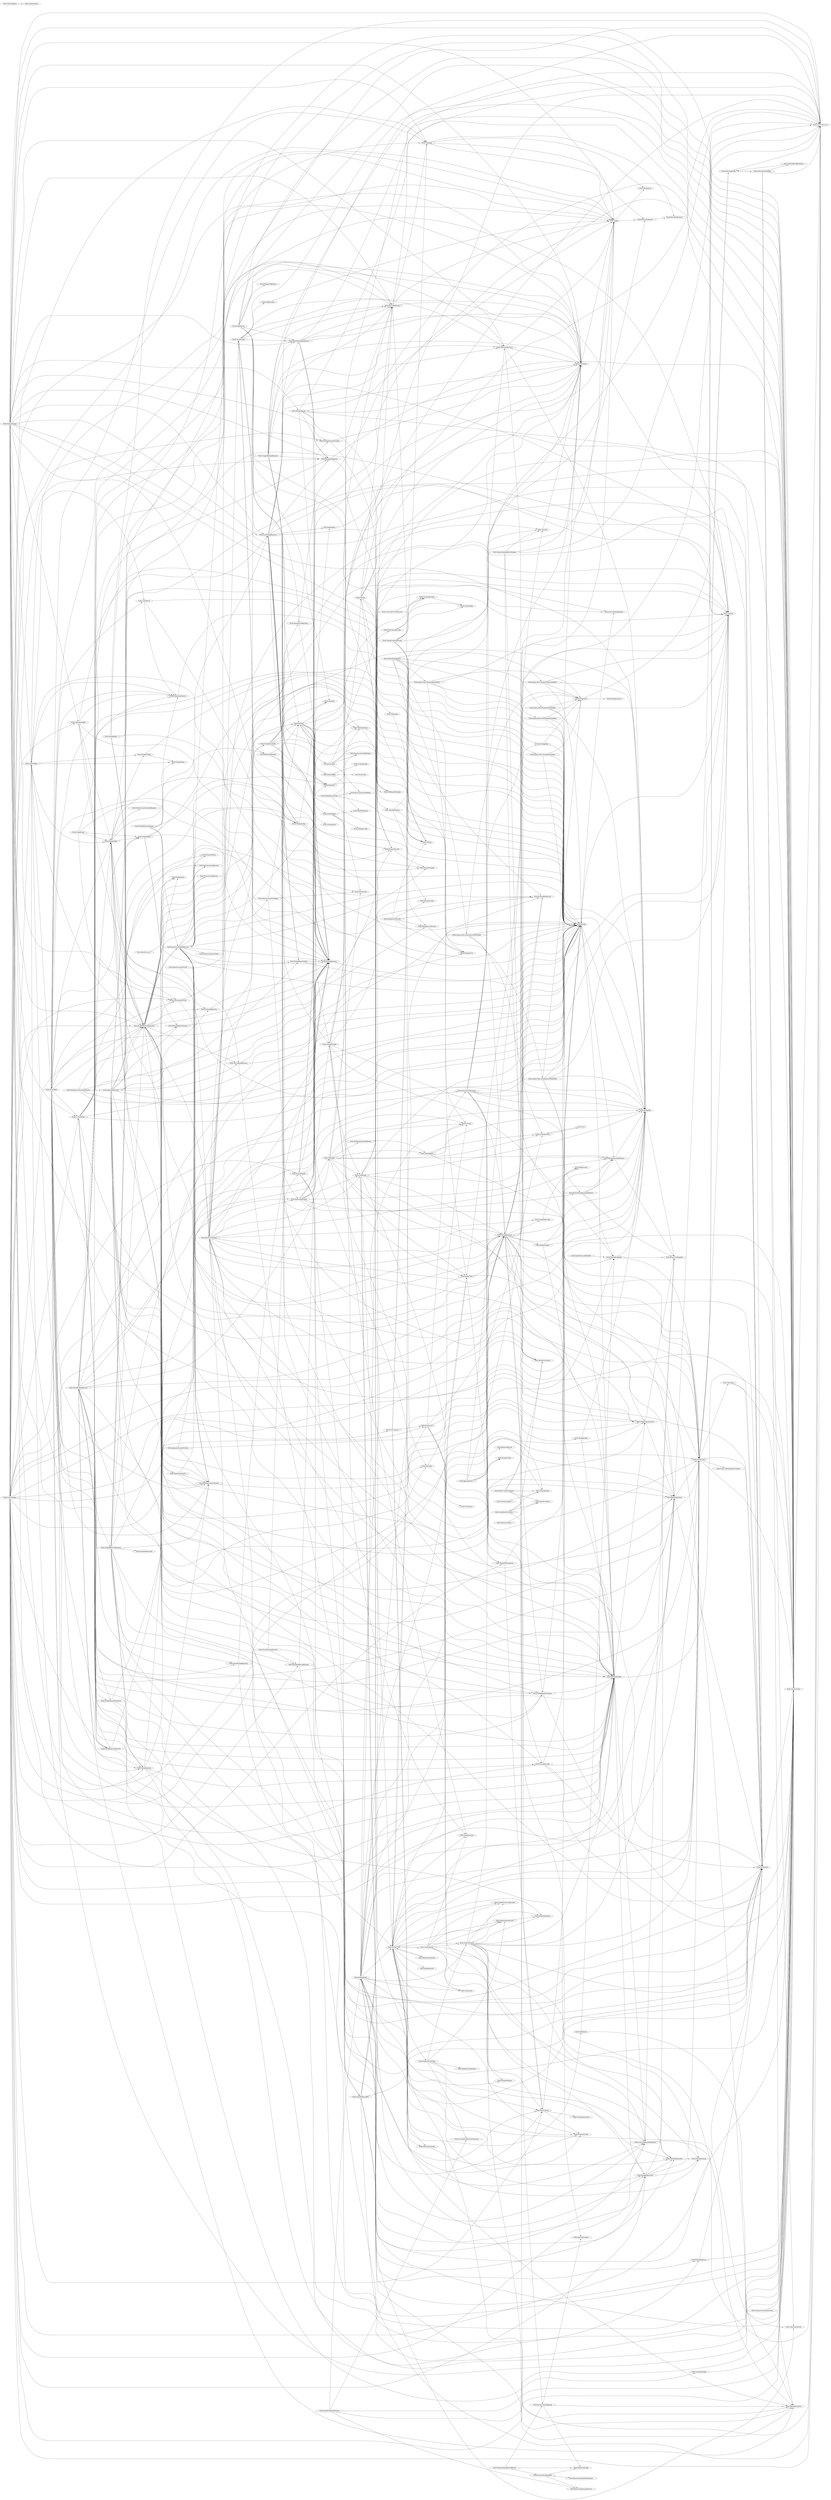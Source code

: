 digraph G {
    page="40,60"; 
    ratio=auto;
    rankdir=LR;
    fontsize=10;
   "NuGet.AggregateConstraintProvider" -> { rank=none; "NuGet.EnumerableExtensions"; "NuGet.IPackageConstraintProvider"; "NuGet.IVersionSpec" }
   "NuGet.AggregateQuery`1" -> { rank=none; "NuGet.EnumerableExtensions"; "NuGet.ExceptionUtility"; "NuGet.ExpressionRewriter"; "NuGet.ILogger"; "NuGet.QueryableUtility" }
   "NuGet.AggregateRepository" -> { rank=none; "NuGet.DisposableAction"; "NuGet.ExceptionUtility"; "NuGet.ICloneableRepository"; "NuGet.IDependencyResolver"; "NuGet.ILogger"; "NuGet.IOperationAwareRepository"; "NuGet.IPackage"; "NuGet.IPackageConstraintProvider"; "NuGet.IPackageLookup"; "NuGet.IPackageMetadata"; "NuGet.IPackageRepository"; "NuGet.IPackageRepositoryFactory"; "NuGet.IServiceBasedRepository"; "NuGet.IVersionSpec"; "NuGet.NullLogger"; "NuGet.PackageDependency"; "NuGet.PackageEqualityComparer"; "NuGet.PackageRepositoryBase"; "NuGet.PackageRepositoryExtensions"; "NuGet.SemanticVersion" }
   "NuGet.Analysis.Rules.InitScriptNotUnderToolsRule" -> { rank=none; "NuGet.IPackage"; "NuGet.IPackageFile"; "NuGet.PackageExtensions"; "NuGet.PackageIssue" }
   "NuGet.Analysis.Rules.InvalidFrameworkFolderRule" -> { rank=none; "NuGet.Constants"; "NuGet.IPackage"; "NuGet.IPackageFile"; "NuGet.IPackageMetadata"; "NuGet.PackageIssue"; "NuGet.VersionUtility" }
   "NuGet.Analysis.Rules.MisplacedAssemblyRule" -> { rank=none; "NuGet.Constants"; "NuGet.IPackage"; "NuGet.IPackageFile"; "NuGet.PackageIssue"; "NuGet.PackageUtility" }
   "NuGet.Analysis.Rules.MisplacedScriptFileRule" -> { rank=none; "NuGet.Constants"; "NuGet.IPackage"; "NuGet.IPackageFile"; "NuGet.PackageIssue" }
   "NuGet.Analysis.Rules.MisplacedTransformFileRule" -> { rank=none; "NuGet.Constants"; "NuGet.IPackage"; "NuGet.IPackageFile"; "NuGet.PackageIssue" }
   "NuGet.Analysis.Rules.MissingSummaryRule" -> { rank=none; "NuGet.IPackage"; "NuGet.IPackageMetadata"; "NuGet.PackageIssue" }
   "NuGet.Analysis.Rules.WinRTNameIsObsoleteRule" -> { rank=none; "NuGet.IPackage"; "NuGet.IPackageFile"; "NuGet.PackageIssue" }
   "NuGet.AssemblyMetadata" -> { rank=none; "NuGet.SemanticVersion" }
   "NuGet.AssemblyMetadataExtractor" -> { rank=none; "NuGet.AssemblyMetadata"; "NuGet.CustomAttributeProviderExtensions"; "NuGet.PackageBuilder"; "NuGet.Runtime.AppDomainExtensions"; "NuGet.SemanticVersion" }
   "NuGet.ConflictResult" -> { rank=none; "NuGet.IDependentsResolver"; "NuGet.IPackage"; "NuGet.IPackageRepository" }
   "NuGet.Constants" -> { rank=none; "NuGet.IPackage" }
   "NuGet.Crc32" -> { rank=none; "NuGet.StreamExtensions" }
   "NuGet.CredentialProviderExtensions" -> { rank=none; "NuGet.ICredentialProvider" }
   "NuGet.CredentialResult" -> { rank=none; "NuGet.CredentialState" }
   "NuGet.CryptoHashProvider" -> { rank=none; "NuGet.IHashProvider" }
   "NuGet.DataServiceContextWrapper" -> { rank=none; "NuGet.HttpClient"; "NuGet.IDataServiceContext"; "NuGet.MemoryCache" }
   "NuGet.DataServicePackage" -> { rank=none; "NuGet.CryptoHashProvider"; "NuGet.FrameworkAssemblyReference"; "NuGet.IDataServiceContext"; "NuGet.IHashProvider"; "NuGet.IPackage"; "NuGet.IPackageAssemblyReference"; "NuGet.IPackageCacheRepository"; "NuGet.IPackageFile"; "NuGet.IPackageMetadata"; "NuGet.IServerPackageMetadata"; "NuGet.IVersionSpec"; "NuGet.MachineCache"; "NuGet.OptimizedZipPackage"; "NuGet.PackageDependency"; "NuGet.PackageDependencySet"; "NuGet.PackageDownloader"; "NuGet.PackageExtensions"; "NuGet.PackageReferenceSet"; "NuGet.PackageRepositoryExtensions"; "NuGet.SemanticVersion"; "NuGet.VersionUtility"; "NuGet.ZipPackage" }
   "NuGet.DataServicePackageRepository" -> { rank=none; "NuGet.DataServiceContextWrapper"; "NuGet.DataServicePackage"; "NuGet.DisposableAction"; "NuGet.HttpClient"; "NuGet.ICloneableRepository"; "NuGet.ICultureAwareRepository"; "NuGet.IDataServiceContext"; "NuGet.IHttpClient"; "NuGet.IHttpClientEvents"; "NuGet.IOperationAwareRepository"; "NuGet.IPackage"; "NuGet.IPackageMetadata"; "NuGet.IPackageRepository"; "NuGet.IProgressProvider"; "NuGet.IServiceBasedRepository"; "NuGet.IVersionSpec"; "NuGet.PackageDownloader"; "NuGet.PackageExtensions"; "NuGet.PackageRepositoryBase"; "NuGet.PackageRepositoryExtensions"; "NuGet.ProgressEventArgs"; "NuGet.RepositoryOperationNames"; "NuGet.VersionUtility"; "NuGet.WebRequestEventArgs" }
   "NuGet.DataServiceQueryWrapper`1" -> { rank=none; "NuGet.IDataServiceContext"; "NuGet.IDataServiceQuery"; "NuGet.QueryableUtility"; "NuGet.XElementExtensions"; "NuGet.XmlUtility" }
   "NuGet.DefaultConstraintProvider" -> { rank=none; "NuGet.IPackageConstraintProvider"; "NuGet.IVersionSpec" }
   "NuGet.DefaultPackagePathResolver" -> { rank=none; "NuGet.Constants"; "NuGet.IFileSystem"; "NuGet.IPackage"; "NuGet.IPackageMetadata"; "NuGet.IPackagePathResolver"; "NuGet.PhysicalFileSystem"; "NuGet.SemanticVersion" }
   "NuGet.DefaultPackageRuleSet" -> { rank=none; "NuGet.Analysis.Rules.InitScriptNotUnderToolsRule"; "NuGet.Analysis.Rules.InvalidFrameworkFolderRule"; "NuGet.Analysis.Rules.MisplacedAssemblyRule"; "NuGet.Analysis.Rules.MisplacedScriptFileRule"; "NuGet.Analysis.Rules.MisplacedTransformFileRule"; "NuGet.Analysis.Rules.MissingSummaryRule"; "NuGet.Analysis.Rules.WinRTNameIsObsoleteRule"; "NuGet.IPackageRule" }
   "NuGet.DependentsWalker" -> { rank=none; "NuGet.IDependentsResolver"; "NuGet.IPackage"; "NuGet.IPackageRepository"; "NuGet.PackageEqualityComparer"; "NuGet.PackageRepositoryExtensions"; "NuGet.PackageWalker" }
   "NuGet.EmptyFrameworkFolderFile" -> { rank=none; "NuGet.PhysicalPackageFile" }
   "NuGet.ExpressionRewriter" -> { rank=none; "NuGet.QueryableUtility" }
   "NuGet.FileSystemExtensions" -> { rank=none; "NuGet.IFileSystem"; "NuGet.ILogger"; "NuGet.IPackageFile"; "NuGet.StreamExtensions" }
   "NuGet.FrameworkAssemblyReference" -> { rank=none; "NuGet.CommonResources"; "NuGet.IFrameworkTargetable" }
   "NuGet.HttpClient" -> { rank=none; "NuGet.CredentialStore"; "NuGet.HttpUtility"; "NuGet.ICredentialProvider"; "NuGet.IHttpClient"; "NuGet.IHttpClientEvents"; "NuGet.IProgressProvider"; "NuGet.NullCredentialProvider"; "NuGet.ProgressEventArgs"; "NuGet.ProxyCache"; "NuGet.RequestHelper"; "NuGet.STSAuthHelper"; "NuGet.WebRequestEventArgs" }
   "NuGet.IBatchProcessor`1" -> { rank=none; "NuGet.PackageAction" }
   "NuGet.ICloneableRepository" -> { rank=none; "NuGet.IPackageRepository" }
   "NuGet.ICredentialProvider" -> { rank=none; "NuGet.CredentialType" }
   "NuGet.IDataServiceQuery`1" -> { rank=none; "NuGet.IDataServiceQuery" }
   "NuGet.IDependencyResolver" -> { rank=none; "NuGet.IPackage"; "NuGet.IPackageConstraintProvider"; "NuGet.PackageDependency" }
   "NuGet.IDependentsResolver" -> { rank=none; "NuGet.IPackage" }
   "NuGet.IFileConflictResolver" -> { rank=none; "NuGet.FileConflictResolution" }
   "NuGet.IFileSystem" -> { rank=none; "NuGet.ILogger" }
   "NuGet.IHttpClient" -> { rank=none; "NuGet.IHttpClientEvents"; "NuGet.IProgressProvider" }
   "NuGet.IHttpClientEvents" -> { rank=none; "NuGet.IProgressProvider"; "NuGet.WebRequestEventArgs" }
   "NuGet.ILogger" -> { rank=none; "NuGet.IFileConflictResolver"; "NuGet.MessageLevel" }
   "NuGet.IPackage" -> { rank=none; "NuGet.IPackageAssemblyReference"; "NuGet.IPackageFile"; "NuGet.IPackageMetadata"; "NuGet.IServerPackageMetadata" }
   "NuGet.IPackageAssemblyReference" -> { rank=none; "NuGet.IFrameworkTargetable"; "NuGet.IPackageFile" }
   "NuGet.IPackageBuilder" -> { rank=none; "NuGet.IPackageFile"; "NuGet.IPackageMetadata" }
   "NuGet.IPackageCacheRepository" -> { rank=none; "NuGet.IPackageRepository"; "NuGet.SemanticVersion" }
   "NuGet.IPackageConstraintProvider" -> { rank=none; "NuGet.IVersionSpec" }
   "NuGet.IPackageFile" -> { rank=none; "NuGet.IFrameworkTargetable" }
   "NuGet.IPackageFileTransformer" -> { rank=none; "NuGet.IPackageFile"; "NuGet.IProjectSystem" }
   "NuGet.IPackageLookup" -> { rank=none; "NuGet.IPackage"; "NuGet.IPackageRepository"; "NuGet.SemanticVersion" }
   "NuGet.IPackageManager" -> { rank=none; "NuGet.IFileSystem"; "NuGet.ILogger"; "NuGet.IPackage"; "NuGet.IPackagePathResolver"; "NuGet.IPackageRepository"; "NuGet.IVersionSpec"; "NuGet.PackageOperationEventArgs"; "NuGet.SemanticVersion" }
   "NuGet.IPackageMetadata" -> { rank=none; "NuGet.FrameworkAssemblyReference"; "NuGet.PackageDependencySet"; "NuGet.PackageReferenceSet"; "NuGet.SemanticVersion" }
   "NuGet.IPackageOperationResolver" -> { rank=none; "NuGet.IPackage"; "NuGet.PackageOperation" }
   "NuGet.IPackagePathResolver" -> { rank=none; "NuGet.IPackage"; "NuGet.SemanticVersion" }
   "NuGet.IPackageReferenceRepository" -> { rank=none; "NuGet.IPackageRepository"; "NuGet.SemanticVersion" }
   "NuGet.IPackageRepository" -> { rank=none; "NuGet.IPackage" }
   "NuGet.IPackageRepositoryFactory" -> { rank=none; "NuGet.IPackageRepository" }
   "NuGet.IPackageRule" -> { rank=none; "NuGet.IPackage"; "NuGet.PackageIssue" }
   "NuGet.IPackageSourceProvider" -> { rank=none; "NuGet.PackageSource" }
   "NuGet.IProgressProvider" -> { rank=none; "NuGet.ProgressEventArgs" }
   "NuGet.IProjectManager" -> { rank=none; "NuGet.ILogger"; "NuGet.IPackage"; "NuGet.IPackageRepository"; "NuGet.IProjectSystem"; "NuGet.IVersionSpec"; "NuGet.PackageOperationEventArgs"; "NuGet.SemanticVersion" }
   "NuGet.IProjectSystem" -> { rank=none; "NuGet.IFileSystem"; "NuGet.IPropertyProvider"; "NuGet.ProjectImportLocation" }
   "NuGet.IServiceBasedRepository" -> { rank=none; "NuGet.IPackage"; "NuGet.IPackageRepository"; "NuGet.IVersionSpec" }
   "NuGet.ISharedPackageRepository" -> { rank=none; "NuGet.IPackageRepository"; "NuGet.SemanticVersion" }
   "NuGet.IVersionSpec" -> { rank=none; "NuGet.SemanticVersion" }
   "NuGet.InstallWalker" -> { rank=none; "NuGet.ConflictResult"; "NuGet.IDependentsResolver"; "NuGet.ILogger"; "NuGet.IPackage"; "NuGet.IPackageConstraintProvider"; "NuGet.IPackageMetadata"; "NuGet.IPackageOperationResolver"; "NuGet.IPackageRepository"; "NuGet.NullConstraintProvider"; "NuGet.NullLogger"; "NuGet.PackageAction"; "NuGet.PackageDependency"; "NuGet.PackageEqualityComparer"; "NuGet.PackageExtensions"; "NuGet.PackageMarker"; "NuGet.PackageOperation"; "NuGet.PackageOperationExtensions"; "NuGet.PackageRepositoryExtensions"; "NuGet.PackageWalker"; "NuGet.SemanticVersion"; "NuGet.UninstallWalker"; "NuGet.VersionExtensions"; "NuGet.VersionUtility" }
   "NuGet.LocalPackage" -> { rank=none; "NuGet.Constants"; "NuGet.FrameworkAssemblyReference"; "NuGet.IPackage"; "NuGet.IPackageAssemblyReference"; "NuGet.IPackageFile"; "NuGet.IPackageMetadata"; "NuGet.IServerPackageMetadata"; "NuGet.Manifest"; "NuGet.PackageDependencySet"; "NuGet.PackageExtensions"; "NuGet.PackageReferenceSet"; "NuGet.SemanticVersion" }
   "NuGet.LocalPackageRepository" -> { rank=none; "NuGet.CommonResources"; "NuGet.Constants"; "NuGet.DefaultPackagePathResolver"; "NuGet.FileSystemExtensions"; "NuGet.IFileSystem"; "NuGet.IPackage"; "NuGet.IPackageLookup"; "NuGet.IPackageMetadata"; "NuGet.IPackagePathResolver"; "NuGet.IPackageRepository"; "NuGet.LocalPackage"; "NuGet.OptimizedZipPackage"; "NuGet.PackageName"; "NuGet.PackageRepositoryBase"; "NuGet.PhysicalFileSystem"; "NuGet.SemanticVersion"; "NuGet.UnzippedPackage" }
   "NuGet.MachineCache" -> { rank=none; "NuGet.DefaultPackagePathResolver"; "NuGet.FileSystemExtensions"; "NuGet.IFileSystem"; "NuGet.IPackage"; "NuGet.IPackageCacheRepository"; "NuGet.IPackageRepository"; "NuGet.LocalPackageRepository"; "NuGet.NullFileSystem"; "NuGet.PhysicalFileSystem"; "NuGet.SemanticVersion" }
   "NuGet.Manifest" -> { rank=none; "NuGet.EnumerableExtensions"; "NuGet.FrameworkAssemblyReference"; "NuGet.IPackageMetadata"; "NuGet.IPropertyProvider"; "NuGet.IVersionSpec"; "NuGet.ManifestDependency"; "NuGet.ManifestDependencySet"; "NuGet.ManifestFile"; "NuGet.ManifestFrameworkAssembly"; "NuGet.ManifestMetadata"; "NuGet.ManifestReader"; "NuGet.ManifestReference"; "NuGet.ManifestReferenceSet"; "NuGet.ManifestSchemaUtility"; "NuGet.ManifestVersionUtility"; "NuGet.NullPropertyProvider"; "NuGet.ObjectExtensions"; "NuGet.PackageDependency"; "NuGet.PackageDependencySet"; "NuGet.PackageReferenceSet"; "NuGet.Preprocessor"; "NuGet.SemanticVersion"; "NuGet.StringExtensions"; "NuGet.VersionUtility" }
   "NuGet.ManifestDependencySet" -> { rank=none; "NuGet.ManifestDependency" }
   "NuGet.ManifestMetadata" -> { rank=none; "NuGet.FrameworkAssemblyReference"; "NuGet.IPackageMetadata"; "NuGet.ManifestDependency"; "NuGet.ManifestDependencySet"; "NuGet.ManifestFrameworkAssembly"; "NuGet.ManifestReference"; "NuGet.ManifestReferenceSet"; "NuGet.PackageDependency"; "NuGet.PackageDependencySet"; "NuGet.PackageIdValidator"; "NuGet.PackageReferenceSet"; "NuGet.SemanticVersion"; "NuGet.VersionUtility" }
   "NuGet.ManifestReader" -> { rank=none; "NuGet.Manifest"; "NuGet.ManifestDependency"; "NuGet.ManifestDependencySet"; "NuGet.ManifestFile"; "NuGet.ManifestFrameworkAssembly"; "NuGet.ManifestMetadata"; "NuGet.ManifestReference"; "NuGet.ManifestReferenceSet"; "NuGet.StringExtensions"; "NuGet.XElementExtensions" }
   "NuGet.ManifestReferenceSet" -> { rank=none; "NuGet.ManifestReference" }
   "NuGet.ManifestSchemaUtility" -> { rank=none; "NuGet.Manifest" }
   "NuGet.ManifestVersionUtility" -> { rank=none; "NuGet.CustomAttributeProviderExtensions"; "NuGet.ManifestDependencySet"; "NuGet.ManifestMetadata"; "NuGet.ManifestReferenceSet"; "NuGet.ManifestVersionAttribute"; "NuGet.SemanticVersion" }
   "NuGet.NetPortableProfile" -> { rank=none; "NuGet.CommonResources"; "NuGet.NetPortableProfileTable"; "NuGet.VersionUtility" }
   "NuGet.NetPortableProfileCollection" -> { rank=none; "NuGet.NetPortableProfile" }
   "NuGet.NetPortableProfileTable" -> { rank=none; "NuGet.CollectionExtensions"; "NuGet.CommonResources"; "NuGet.NetPortableProfile"; "NuGet.NetPortableProfileCollection"; "NuGet.XElementExtensions" }
   "NuGet.NullConstraintProvider" -> { rank=none; "NuGet.IPackageConstraintProvider"; "NuGet.IVersionSpec" }
   "NuGet.NullCredentialProvider" -> { rank=none; "NuGet.CredentialType"; "NuGet.ICredentialProvider" }
   "NuGet.NullFileSystem" -> { rank=none; "NuGet.ILogger" }
   "NuGet.NullLogger" -> { rank=none; "NuGet.FileConflictResolution"; "NuGet.IFileConflictResolver"; "NuGet.ILogger"; "NuGet.MessageLevel" }
   "NuGet.NullPropertyProvider" -> { rank=none; "NuGet.IPropertyProvider" }
   "NuGet.NullSettings" -> { rank=none; "NuGet.ISettings" }
   "NuGet.OptimizedZipPackage" -> { rank=none; "NuGet.CommonResources"; "NuGet.IFileSystem"; "NuGet.IPackageAssemblyReference"; "NuGet.LocalPackage"; "NuGet.PackageName"; "NuGet.PhysicalFileSystem"; "NuGet.PhysicalPackageAssemblyReference"; "NuGet.PhysicalPackageFile"; "NuGet.UriUtility"; "NuGet.ZipPackage" }
   "NuGet.OrderingComparer`1" -> { rank=none; "NuGet.QueryableUtility" }
   "NuGet.PackageBuilder" -> { rank=none; "NuGet.CollectionExtensions"; "NuGet.Constants"; "NuGet.FrameworkAssemblyReference"; "NuGet.IPackageBuilder"; "NuGet.IPackageFile"; "NuGet.IPackageMetadata"; "NuGet.IPropertyProvider"; "NuGet.IVersionSpec"; "NuGet.Manifest"; "NuGet.ManifestFile"; "NuGet.ManifestMetadata"; "NuGet.ManifestReferenceSet"; "NuGet.NullPropertyProvider"; "NuGet.PackageDependency"; "NuGet.PackageDependencySet"; "NuGet.PackageIdValidator"; "NuGet.PackageReferenceSet"; "NuGet.PackageUtility"; "NuGet.PathResolver"; "NuGet.PhysicalPackageFile"; "NuGet.SemanticVersion"; "NuGet.UriUtility"; "NuGet.VersionUtility" }
   "NuGet.PackageComparer" -> { rank=none; "NuGet.IPackage"; "NuGet.IPackageMetadata"; "NuGet.SemanticVersion" }
   "NuGet.PackageDependency" -> { rank=none; "NuGet.CommonResources"; "NuGet.IVersionSpec"; "NuGet.VersionUtility" }
   "NuGet.PackageDependencySet" -> { rank=none; "NuGet.IFrameworkTargetable"; "NuGet.PackageDependency" }
   "NuGet.PackageDownloader" -> { rank=none; "NuGet.HttpClient"; "NuGet.HttpUtility"; "NuGet.IHttpClient"; "NuGet.IHttpClientEvents"; "NuGet.IPackageMetadata"; "NuGet.IProgressProvider"; "NuGet.ProgressEventArgs"; "NuGet.WebRequestEventArgs" }
   "NuGet.PackageEqualityComparer" -> { rank=none; "NuGet.IPackage"; "NuGet.IPackageMetadata"; "NuGet.SemanticVersion" }
   "NuGet.PackageExtensions" -> { rank=none; "NuGet.CommonResources"; "NuGet.Constants"; "NuGet.CryptoHashProvider"; "NuGet.EnumerableExtensions"; "NuGet.IHashProvider"; "NuGet.IPackage"; "NuGet.IPackageFile"; "NuGet.IPackageMetadata"; "NuGet.IPackageRule"; "NuGet.IVersionSpec"; "NuGet.PackageComparer"; "NuGet.PackageDependency"; "NuGet.PackageDependencySet"; "NuGet.PackageEqualityComparer"; "NuGet.PackageIssue"; "NuGet.SemanticVersion"; "NuGet.VersionExtensions"; "NuGet.VersionUtility" }
   "NuGet.PackageHelper" -> { rank=none; "NuGet.CommonResources"; "NuGet.IPackage"; "NuGet.IPackageConstraintProvider"; "NuGet.IPackageRepository"; "NuGet.NullConstraintProvider"; "NuGet.PackageRepositoryExtensions"; "NuGet.SemanticVersion" }
   "NuGet.PackageIssue" -> { rank=none; "NuGet.CommonResources"; "NuGet.PackageIssueLevel" }
   "NuGet.PackageManager" -> { rank=none; "NuGet.CommonResources"; "NuGet.DefaultPackagePathResolver"; "NuGet.DependentsWalker"; "NuGet.FileSystemExtensions"; "NuGet.IFileSystem"; "NuGet.ILogger"; "NuGet.IPackage"; "NuGet.IPackageFile"; "NuGet.IPackageManager"; "NuGet.IPackageMetadata"; "NuGet.IPackageOperationResolver"; "NuGet.IPackagePathResolver"; "NuGet.IPackageRepository"; "NuGet.IVersionSpec"; "NuGet.LocalPackageRepository"; "NuGet.NullConstraintProvider"; "NuGet.NullLogger"; "NuGet.PackageExtensions"; "NuGet.PackageOperation"; "NuGet.PackageOperationEventArgs"; "NuGet.PackageRepositoryExtensions"; "NuGet.PackageUtility"; "NuGet.PhysicalFileSystem"; "NuGet.SemanticVersion"; "NuGet.UninstallWalker"; "NuGet.UpdateWalker" }
   "NuGet.PackageMarker" -> { rank=none; "NuGet.IDependentsResolver"; "NuGet.IPackage"; "NuGet.IPackageMetadata"; "NuGet.IPackageRepository"; "NuGet.PackageEqualityComparer" }
   "NuGet.PackageName" -> { rank=none; "NuGet.SemanticVersion" }
   "NuGet.PackageOperation" -> { rank=none; "NuGet.HashCodeCombiner"; "NuGet.IPackage"; "NuGet.IPackageMetadata"; "NuGet.PackageAction"; "NuGet.SemanticVersion" }
   "NuGet.PackageOperationEventArgs" -> { rank=none; "NuGet.IFileSystem"; "NuGet.IPackage" }
   "NuGet.PackageOperationExtensions" -> { rank=none; "NuGet.IPackageMetadata"; "NuGet.PackageExtensions"; "NuGet.PackageOperation" }
   "NuGet.PackageReference" -> { rank=none; "NuGet.IVersionSpec"; "NuGet.SemanticVersion" }
   "NuGet.PackageReferenceFile" -> { rank=none; "NuGet.CommonResources"; "NuGet.IFileSystem"; "NuGet.IVersionSpec"; "NuGet.PackageReference"; "NuGet.PhysicalFileSystem"; "NuGet.SemanticVersion"; "NuGet.VersionUtility"; "NuGet.XElementExtensions" }
   "NuGet.PackageReferenceRepository" -> { rank=none; "NuGet.Constants"; "NuGet.IFileSystem"; "NuGet.ILatestPackageLookup"; "NuGet.IPackage"; "NuGet.IPackageConstraintProvider"; "NuGet.IPackageLookup"; "NuGet.IPackageMetadata"; "NuGet.IPackageReferenceRepository"; "NuGet.IPackageRepository"; "NuGet.ISharedPackageRepository"; "NuGet.IVersionSpec"; "NuGet.PackageReference"; "NuGet.PackageReferenceFile"; "NuGet.PackageRepositoryExtensions"; "NuGet.SemanticVersion" }
   "NuGet.PackageReferenceSet" -> { rank=none; "NuGet.IFrameworkTargetable"; "NuGet.ManifestReference"; "NuGet.ManifestReferenceSet"; "NuGet.VersionUtility" }
   "NuGet.PackageRepositoryBase" -> { rank=none; "NuGet.IPackage"; "NuGet.IPackageRepository" }
   "NuGet.PackageRepositoryExtensions" -> { rank=none; "NuGet.DataServicePackageRepository"; "NuGet.DisposableAction"; "NuGet.EnumerableExtensions"; "NuGet.ICloneableRepository"; "NuGet.ICultureAwareRepository"; "NuGet.IDependencyResolver"; "NuGet.IOperationAwareRepository"; "NuGet.IPackage"; "NuGet.IPackageConstraintProvider"; "NuGet.IPackageLookup"; "NuGet.IPackageMetadata"; "NuGet.IPackageRepository"; "NuGet.IServiceBasedRepository"; "NuGet.IVersionSpec"; "NuGet.NullConstraintProvider"; "NuGet.PackageDependency"; "NuGet.PackageExtensions"; "NuGet.SemanticVersion"; "NuGet.VersionExtensions"; "NuGet.VersionUtility" }
   "NuGet.PackageRepositoryFactory" -> { rank=none; "NuGet.DataServicePackageRepository"; "NuGet.IHttpClient"; "NuGet.IPackageRepository"; "NuGet.IPackageRepositoryFactory"; "NuGet.LocalPackageRepository"; "NuGet.RedirectedHttpClient" }
   "NuGet.PackageRestoreConsent" -> { rank=none; "NuGet.EnvironmentVariableWrapper"; "NuGet.IEnvironmentVariableReader"; "NuGet.ISettings"; "NuGet.StringExtensions" }
   "NuGet.PackageServer" -> { rank=none; "NuGet.CommonResources"; "NuGet.DefaultPackagePathResolver"; "NuGet.HttpClient"; "NuGet.HttpUtility"; "NuGet.IFileSystem"; "NuGet.IPackage"; "NuGet.MultipartWebRequest"; "NuGet.PhysicalFileSystem"; "NuGet.RedirectedHttpClient"; "NuGet.SemanticVersion"; "NuGet.WebRequestEventArgs" }
   "NuGet.PackageSorter" -> { rank=none; "NuGet.IPackage"; "NuGet.IPackageRepository"; "NuGet.PackageMarker"; "NuGet.PackageRepositoryExtensions"; "NuGet.PackageWalker" }
   "NuGet.PackageSourceProvider" -> { rank=none; "NuGet.EncryptionUtility"; "NuGet.EnumerableExtensions"; "NuGet.IPackageSourceProvider"; "NuGet.ISettings"; "NuGet.PackageSource" }
   "NuGet.PackageSourceProviderExtensions" -> { rank=none; "NuGet.AggregateRepository"; "NuGet.IPackageRepository"; "NuGet.IPackageRepositoryFactory"; "NuGet.IPackageSourceProvider"; "NuGet.PackageSource" }
   "NuGet.PackageUtility" -> { rank=none; "NuGet.Constants"; "NuGet.IPackageMetadata"; "NuGet.PackageDependency"; "NuGet.PackageExtensions"; "NuGet.PackageRepositoryExtensions" }
   "NuGet.PackageWalkInfo" -> { rank=none; "NuGet.IPackage"; "NuGet.PackageTargets" }
   "NuGet.PackageWalker" -> { rank=none; "NuGet.Constants"; "NuGet.IPackage"; "NuGet.IPackageFile"; "NuGet.IPackageMetadata"; "NuGet.NuGetVersionNotSatisfiedException"; "NuGet.PackageDependency"; "NuGet.PackageDependencySet"; "NuGet.PackageExtensions"; "NuGet.PackageMarker"; "NuGet.PackageRepositoryExtensions"; "NuGet.PackageTargets"; "NuGet.PackageWalkInfo" }
   "NuGet.PathResolver" -> { rank=none; "NuGet.CollectionExtensions"; "NuGet.PhysicalPackageFile" }
   "NuGet.PathUtility" -> { rank=none; "NuGet.PathValidator"; "NuGet.UriUtility" }
   "NuGet.PhysicalFileSystem" -> { rank=none; "NuGet.CommonResources"; "NuGet.IFileSystem"; "NuGet.ILogger"; "NuGet.NullLogger"; "NuGet.PathUtility" }
   "NuGet.PhysicalPackageAssemblyReference" -> { rank=none; "NuGet.IFrameworkTargetable"; "NuGet.IPackageAssemblyReference"; "NuGet.IPackageFile"; "NuGet.PhysicalPackageFile" }
   "NuGet.PhysicalPackageFile" -> { rank=none; "NuGet.IFrameworkTargetable"; "NuGet.IPackageFile"; "NuGet.VersionUtility" }
   "NuGet.Preprocessor" -> { rank=none; "NuGet.IPackageFile"; "NuGet.IPackageFileTransformer"; "NuGet.IProjectSystem"; "NuGet.IPropertyProvider"; "NuGet.ProjectSystemExtensions"; "NuGet.StreamExtensions" }
   "NuGet.ProjectManager" -> { rank=none; "NuGet.CommonResources"; "NuGet.DependentsWalker"; "NuGet.FrameworkAssemblyReference"; "NuGet.IFileSystem"; "NuGet.ILogger"; "NuGet.IPackage"; "NuGet.IPackageAssemblyReference"; "NuGet.IPackageConstraintProvider"; "NuGet.IPackageFile"; "NuGet.IPackageFileTransformer"; "NuGet.IPackageMetadata"; "NuGet.IPackageOperationResolver"; "NuGet.IPackagePathResolver"; "NuGet.IPackageReferenceRepository"; "NuGet.IPackageRepository"; "NuGet.IProjectManager"; "NuGet.IProjectSystem"; "NuGet.IVersionSpec"; "NuGet.NullConstraintProvider"; "NuGet.NullLogger"; "NuGet.PackageExtensions"; "NuGet.PackageOperation"; "NuGet.PackageOperationEventArgs"; "NuGet.PackageReferenceSet"; "NuGet.PackageRepositoryExtensions"; "NuGet.PathUtility"; "NuGet.Preprocessor"; "NuGet.ProjectSystemExtensions"; "NuGet.SemanticVersion"; "NuGet.UninstallWalker"; "NuGet.UpdateWalker"; "NuGet.VersionUtility"; "NuGet.XmlTransfomer" }
   "NuGet.ProjectManagerExtensions" -> { rank=none; "NuGet.IPackageReferenceRepository"; "NuGet.IProjectManager"; "NuGet.IProjectSystem" }
   "NuGet.ProjectSystemExtensions" -> { rank=none; "NuGet.Constants"; "NuGet.FileSystemExtensions"; "NuGet.IFileConflictResolver"; "NuGet.IFileSystem"; "NuGet.ILogger"; "NuGet.IPackage"; "NuGet.IPackageFile"; "NuGet.IPackageFileTransformer"; "NuGet.IProjectSystem"; "NuGet.PackageExtensions"; "NuGet.VersionUtility" }
   "NuGet.ProxyCache" -> { rank=none; "NuGet.EnvironmentVariableWrapper"; "NuGet.IEnvironmentVariableReader"; "NuGet.ISettings"; "NuGet.Settings"; "NuGet.SettingsExtensions" }
   "NuGet.RedirectedHttpClient" -> { rank=none; "NuGet.HttpClient"; "NuGet.IHttpClient"; "NuGet.MemoryCache" }
   "NuGet.RequestHelper" -> { rank=none; "NuGet.ICredentialCache"; "NuGet.IHttpWebResponse"; "NuGet.IProxyCache" }
   "NuGet.Runtime.AssemblyBinding" -> { rank=none; "NuGet.HashCodeCombiner"; "NuGet.Runtime.IAssembly"; "NuGet.XElementExtensions" }
   "NuGet.Runtime.BindingRedirectManager" -> { rank=none; "NuGet.CommonResources"; "NuGet.IFileSystem"; "NuGet.Runtime.AssemblyBinding"; "NuGet.XElementExtensions"; "NuGet.XmlUtility" }
   "NuGet.Runtime.BindingRedirectResolver" -> { rank=none; "NuGet.Runtime.AssemblyBinding"; "NuGet.Runtime.IAssembly"; "NuGet.Runtime.RemoteAssembly" }
   "NuGet.Runtime.RemoteAssembly" -> { rank=none; "NuGet.Runtime.AppDomainExtensions"; "NuGet.Runtime.AssemblyNameExtensions"; "NuGet.Runtime.IAssembly" }
   "NuGet.STSAuthHelper" -> { rank=none; "NuGet.IHttpWebResponse"; "NuGet.MemoryCache"; "NuGet.StringExtensions"; "NuGet.WIFTypeProvider" }
   "NuGet.SemanticVersion" -> { rank=none; "NuGet.CommonResources" }
   "NuGet.SemanticVersionTypeConverter" -> { rank=none; "NuGet.SemanticVersion" }
   "NuGet.Settings" -> { rank=none; "NuGet.CommonResources"; "NuGet.Constants"; "NuGet.EnumerableExtensions"; "NuGet.IFileSystem"; "NuGet.ISettings"; "NuGet.NullSettings"; "NuGet.PhysicalFileSystem"; "NuGet.XElementExtensions"; "NuGet.XmlUtility" }
   "NuGet.SettingsCredentialProvider" -> { rank=none; "NuGet.CredentialType"; "NuGet.ICredentialProvider"; "NuGet.ILogger"; "NuGet.IPackageSourceProvider"; "NuGet.NullLogger"; "NuGet.PackageSource"; "NuGet.UriUtility" }
   "NuGet.SettingsExtensions" -> { rank=none; "NuGet.CommonResources"; "NuGet.EncryptionUtility"; "NuGet.ISettings" }
   "NuGet.SharedPackageRepository" -> { rank=none; "NuGet.Constants"; "NuGet.FileSystemExtensions"; "NuGet.IFileSystem"; "NuGet.IPackage"; "NuGet.IPackageMetadata"; "NuGet.IPackagePathResolver"; "NuGet.IPackageRepository"; "NuGet.ISharedPackageRepository"; "NuGet.LocalPackageRepository"; "NuGet.Manifest"; "NuGet.OptimizedZipPackage"; "NuGet.PackageDependency"; "NuGet.PackageDependencySet"; "NuGet.PackageExtensions"; "NuGet.PackageReferenceFile"; "NuGet.PackageReferenceRepository"; "NuGet.PackageRepositoryExtensions"; "NuGet.PathUtility"; "NuGet.PhysicalFileSystem"; "NuGet.SemanticVersion"; "NuGet.UnzippedPackage"; "NuGet.VersionExtensions"; "NuGet.XElementExtensions" }
   "NuGet.SmartDataServiceQuery`1" -> { rank=none; "NuGet.CommonResources"; "NuGet.IDataServiceContext"; "NuGet.IDataServiceQuery"; "NuGet.QueryableUtility" }
   "NuGet.StreamExtensions" -> { rank=none; "NuGet.Crc32" }
   "NuGet.UninstallWalker" -> { rank=none; "NuGet.IDependentsResolver"; "NuGet.ILogger"; "NuGet.IPackage"; "NuGet.IPackageOperationResolver"; "NuGet.IPackageRepository"; "NuGet.PackageEqualityComparer"; "NuGet.PackageExtensions"; "NuGet.PackageMarker"; "NuGet.PackageOperation"; "NuGet.PackageOperationExtensions"; "NuGet.PackageRepositoryExtensions"; "NuGet.PackageWalker" }
   "NuGet.UnzippedPackage" -> { rank=none; "NuGet.CommonResources"; "NuGet.Constants"; "NuGet.IFileSystem"; "NuGet.LocalPackage"; "NuGet.PackageUtility"; "NuGet.PhysicalFileSystem"; "NuGet.PhysicalPackageAssemblyReference"; "NuGet.PhysicalPackageFile"; "NuGet.VersionUtility" }
   "NuGet.UnzippedPackageRepository" -> { rank=none; "NuGet.Constants"; "NuGet.DefaultPackagePathResolver"; "NuGet.FileSystemExtensions"; "NuGet.IFileSystem"; "NuGet.IPackage"; "NuGet.IPackageLookup"; "NuGet.IPackageMetadata"; "NuGet.IPackagePathResolver"; "NuGet.IPackageRepository"; "NuGet.PackageRepositoryBase"; "NuGet.PhysicalFileSystem"; "NuGet.SemanticVersion"; "NuGet.UnzippedPackage" }
   "NuGet.UpdateWalker" -> { rank=none; "NuGet.ConflictResult"; "NuGet.IDependentsResolver"; "NuGet.ILogger"; "NuGet.IPackageConstraintProvider"; "NuGet.IPackageMetadata"; "NuGet.IPackageRepository"; "NuGet.InstallWalker"; "NuGet.PackageRepositoryExtensions"; "NuGet.PackageTargets"; "NuGet.PackageWalkInfo"; "NuGet.PackageWalker" }
   "NuGet.VersionExtensions" -> { rank=none; "NuGet.IPackage"; "NuGet.IPackageMetadata"; "NuGet.IVersionSpec"; "NuGet.SemanticVersion" }
   "NuGet.VersionSpec" -> { rank=none; "NuGet.IVersionSpec"; "NuGet.SemanticVersion" }
   "NuGet.VersionUtility" -> { rank=none; "NuGet.Constants"; "NuGet.FrameworkNameEqualityComparer"; "NuGet.IVersionSpec"; "NuGet.NetPortableProfile"; "NuGet.SemanticVersion"; "NuGet.VersionSpec" }
   "NuGet.XmlTransfomer" -> { rank=none; "NuGet.IFileSystem"; "NuGet.IProjectSystem"; "NuGet.Preprocessor"; "NuGet.XElementExtensions"; "NuGet.XmlUtility" }
   "NuGet.XmlUtility" -> { rank=none; "NuGet.IFileSystem" }
   "NuGet.ZipPackage" -> { rank=none; "NuGet.CommonResources"; "NuGet.IPackageAssemblyReference"; "NuGet.IPackageFile"; "NuGet.LocalPackage"; "NuGet.MemoryCache"; "NuGet.PackageUtility"; "NuGet.StreamExtensions"; "NuGet.UriUtility"; "NuGet.VersionUtility"; "NuGet.ZipPackageAssemblyReference"; "NuGet.ZipPackageFile" }
   "NuGet.ZipPackageAssemblyReference" -> { rank=none; "NuGet.ZipPackageFile" }
   "NuGet.ZipPackageFile" -> { rank=none; "NuGet.IPackageFile"; "NuGet.StreamExtensions"; "NuGet.UriUtility"; "NuGet.VersionUtility" }
   }
